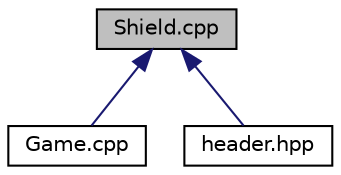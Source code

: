 digraph "Shield.cpp"
{
  edge [fontname="Helvetica",fontsize="10",labelfontname="Helvetica",labelfontsize="10"];
  node [fontname="Helvetica",fontsize="10",shape=record];
  Node1 [label="Shield.cpp",height=0.2,width=0.4,color="black", fillcolor="grey75", style="filled" fontcolor="black"];
  Node1 -> Node2 [dir="back",color="midnightblue",fontsize="10",style="solid"];
  Node2 [label="Game.cpp",height=0.2,width=0.4,color="black", fillcolor="white", style="filled",URL="$Game_8cpp.html"];
  Node1 -> Node3 [dir="back",color="midnightblue",fontsize="10",style="solid"];
  Node3 [label="header.hpp",height=0.2,width=0.4,color="black", fillcolor="white", style="filled",URL="$header_8hpp.html"];
}
